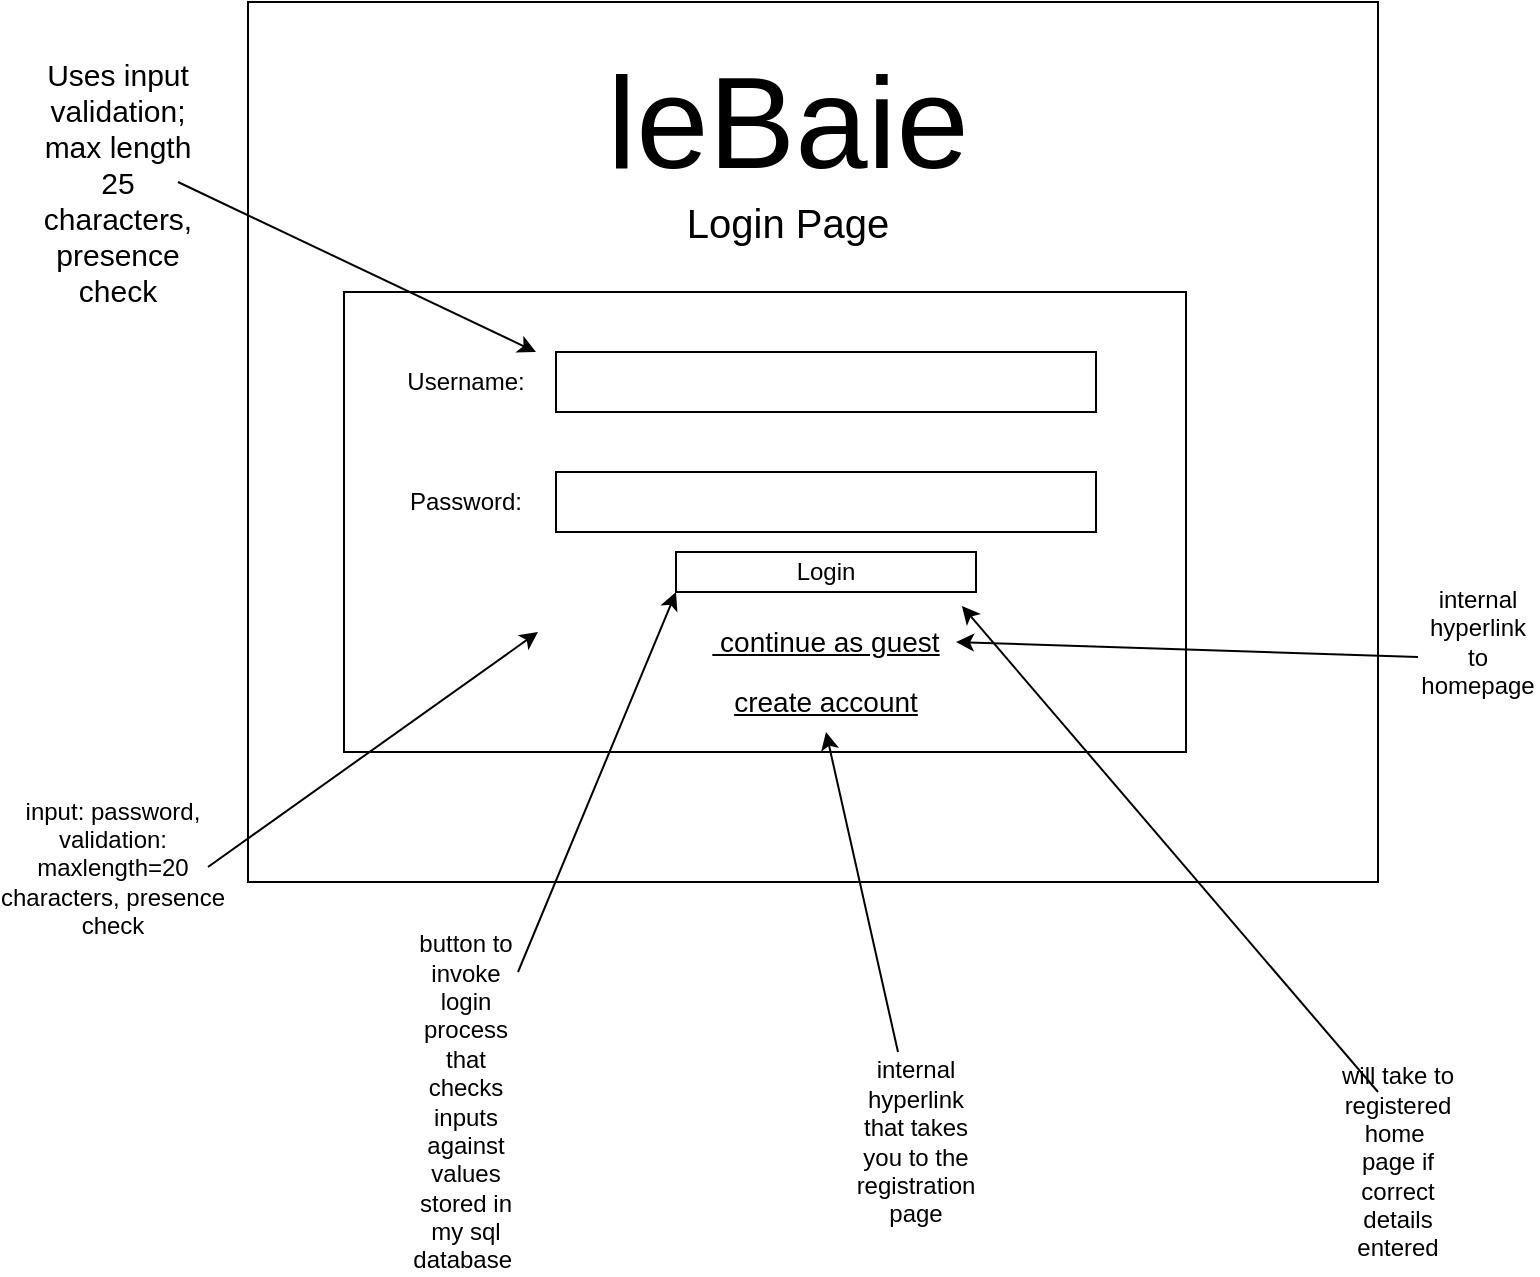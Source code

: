 <mxfile version="22.0.3" type="device">
  <diagram name="Page-1" id="xGVInMzam0OmmlcWREwX">
    <mxGraphModel dx="1418" dy="820" grid="1" gridSize="10" guides="1" tooltips="1" connect="1" arrows="1" fold="1" page="1" pageScale="1" pageWidth="827" pageHeight="1169" math="0" shadow="0">
      <root>
        <mxCell id="0" />
        <mxCell id="1" parent="0" />
        <mxCell id="bsmOm8ru0FUyZOa75I3S-1" value="" style="rounded=0;whiteSpace=wrap;html=1;fillColor=none;" parent="1" vertex="1">
          <mxGeometry x="155" y="65" width="565" height="440" as="geometry" />
        </mxCell>
        <mxCell id="bsmOm8ru0FUyZOa75I3S-11" value="" style="rounded=0;whiteSpace=wrap;html=1;" parent="1" vertex="1">
          <mxGeometry x="203" y="210" width="421" height="230" as="geometry" />
        </mxCell>
        <mxCell id="bsmOm8ru0FUyZOa75I3S-3" value="&lt;font style=&quot;font-size: 65px;&quot;&gt;leBaie&lt;/font&gt;" style="text;html=1;strokeColor=none;fillColor=none;align=center;verticalAlign=middle;whiteSpace=wrap;rounded=0;" parent="1" vertex="1">
          <mxGeometry x="135" y="110" width="580" height="30" as="geometry" />
        </mxCell>
        <mxCell id="bsmOm8ru0FUyZOa75I3S-5" value="&lt;font style=&quot;font-size: 20px;&quot;&gt;Login Page&lt;/font&gt;" style="text;html=1;strokeColor=none;fillColor=none;align=center;verticalAlign=middle;whiteSpace=wrap;rounded=0;fontSize=14;" parent="1" vertex="1">
          <mxGeometry x="290" y="160" width="270" height="30" as="geometry" />
        </mxCell>
        <mxCell id="bsmOm8ru0FUyZOa75I3S-6" value="" style="rounded=0;whiteSpace=wrap;html=1;" parent="1" vertex="1">
          <mxGeometry x="309" y="240" width="270" height="30" as="geometry" />
        </mxCell>
        <mxCell id="bsmOm8ru0FUyZOa75I3S-7" value="Username:" style="text;html=1;strokeColor=none;fillColor=none;align=center;verticalAlign=middle;whiteSpace=wrap;rounded=0;" parent="1" vertex="1">
          <mxGeometry x="229" y="240" width="70" height="30" as="geometry" />
        </mxCell>
        <mxCell id="bsmOm8ru0FUyZOa75I3S-9" value="" style="rounded=0;whiteSpace=wrap;html=1;" parent="1" vertex="1">
          <mxGeometry x="309" y="300" width="270" height="30" as="geometry" />
        </mxCell>
        <mxCell id="bsmOm8ru0FUyZOa75I3S-10" value="Password:" style="text;html=1;strokeColor=none;fillColor=none;align=center;verticalAlign=middle;whiteSpace=wrap;rounded=0;" parent="1" vertex="1">
          <mxGeometry x="234" y="300" width="60" height="30" as="geometry" />
        </mxCell>
        <mxCell id="bsmOm8ru0FUyZOa75I3S-12" value="&lt;span style=&quot;font-size: 14px;&quot;&gt;&lt;u&gt;&amp;nbsp;continue as guest&lt;/u&gt;&lt;/span&gt;" style="text;html=1;strokeColor=none;fillColor=none;align=center;verticalAlign=middle;whiteSpace=wrap;rounded=0;" parent="1" vertex="1">
          <mxGeometry x="379" y="370" width="130" height="30" as="geometry" />
        </mxCell>
        <mxCell id="lIhWAH00wDeqxBdj9BPZ-2" value="" style="endArrow=classic;html=1;rounded=0;exitX=1;exitY=0.5;exitDx=0;exitDy=0;" parent="1" source="lIhWAH00wDeqxBdj9BPZ-3" edge="1">
          <mxGeometry width="50" height="50" relative="1" as="geometry">
            <mxPoint x="170" y="510" as="sourcePoint" />
            <mxPoint x="300" y="380" as="targetPoint" />
          </mxGeometry>
        </mxCell>
        <mxCell id="lIhWAH00wDeqxBdj9BPZ-3" value="input: password, validation: maxlength=20 characters,&amp;nbsp;presence check " style="text;html=1;strokeColor=none;fillColor=none;align=center;verticalAlign=middle;whiteSpace=wrap;rounded=0;" parent="1" vertex="1">
          <mxGeometry x="40" y="450" width="95" height="95" as="geometry" />
        </mxCell>
        <mxCell id="lIhWAH00wDeqxBdj9BPZ-4" value="&lt;font style=&quot;font-size: 15px;&quot;&gt;Uses input validation; max length 25 characters, presence check&lt;/font&gt;" style="text;html=1;strokeColor=none;fillColor=none;align=center;verticalAlign=middle;whiteSpace=wrap;rounded=0;" parent="1" vertex="1">
          <mxGeometry x="60" y="140" width="60" height="30" as="geometry" />
        </mxCell>
        <mxCell id="lIhWAH00wDeqxBdj9BPZ-5" value="" style="endArrow=classic;html=1;rounded=0;exitX=1;exitY=0.5;exitDx=0;exitDy=0;entryX=1;entryY=0;entryDx=0;entryDy=0;" parent="1" source="lIhWAH00wDeqxBdj9BPZ-4" target="bsmOm8ru0FUyZOa75I3S-7" edge="1">
          <mxGeometry width="50" height="50" relative="1" as="geometry">
            <mxPoint x="160" y="160" as="sourcePoint" />
            <mxPoint x="320" y="260" as="targetPoint" />
          </mxGeometry>
        </mxCell>
        <mxCell id="lIhWAH00wDeqxBdj9BPZ-7" value="Login" style="rounded=0;whiteSpace=wrap;html=1;" parent="1" vertex="1">
          <mxGeometry x="369" y="340" width="150" height="20" as="geometry" />
        </mxCell>
        <mxCell id="lIhWAH00wDeqxBdj9BPZ-8" value="" style="endArrow=classic;html=1;rounded=0;entryX=0;entryY=1;entryDx=0;entryDy=0;" parent="1" target="lIhWAH00wDeqxBdj9BPZ-7" edge="1">
          <mxGeometry width="50" height="50" relative="1" as="geometry">
            <mxPoint x="290" y="550" as="sourcePoint" />
            <mxPoint x="400" y="400" as="targetPoint" />
          </mxGeometry>
        </mxCell>
        <mxCell id="lIhWAH00wDeqxBdj9BPZ-9" value="button to invoke login process that checks inputs against values stored in my sql database&amp;nbsp;" style="text;html=1;strokeColor=none;fillColor=none;align=center;verticalAlign=middle;whiteSpace=wrap;rounded=0;" parent="1" vertex="1">
          <mxGeometry x="234" y="600" width="60" height="30" as="geometry" />
        </mxCell>
        <mxCell id="lIhWAH00wDeqxBdj9BPZ-10" value="" style="endArrow=classic;html=1;rounded=0;entryX=1;entryY=0.5;entryDx=0;entryDy=0;exitX=0;exitY=0.75;exitDx=0;exitDy=0;" parent="1" source="lIhWAH00wDeqxBdj9BPZ-11" target="bsmOm8ru0FUyZOa75I3S-12" edge="1">
          <mxGeometry width="50" height="50" relative="1" as="geometry">
            <mxPoint x="460" y="570" as="sourcePoint" />
            <mxPoint x="470" y="450" as="targetPoint" />
          </mxGeometry>
        </mxCell>
        <mxCell id="lIhWAH00wDeqxBdj9BPZ-11" value="internal hyperlink to homepage" style="text;html=1;strokeColor=none;fillColor=none;align=center;verticalAlign=middle;whiteSpace=wrap;rounded=0;" parent="1" vertex="1">
          <mxGeometry x="740" y="370" width="60" height="30" as="geometry" />
        </mxCell>
        <mxCell id="PFrBMIMG7p-yntXNikVz-2" value="&lt;span style=&quot;font-size: 14px;&quot;&gt;&lt;u&gt;create account&lt;/u&gt;&lt;/span&gt;" style="text;html=1;strokeColor=none;fillColor=none;align=center;verticalAlign=middle;whiteSpace=wrap;rounded=0;" parent="1" vertex="1">
          <mxGeometry x="379" y="400" width="130" height="30" as="geometry" />
        </mxCell>
        <mxCell id="PFrBMIMG7p-yntXNikVz-3" value="" style="endArrow=classic;html=1;rounded=0;entryX=0.5;entryY=1;entryDx=0;entryDy=0;" parent="1" target="PFrBMIMG7p-yntXNikVz-2" edge="1">
          <mxGeometry width="50" height="50" relative="1" as="geometry">
            <mxPoint x="480" y="590" as="sourcePoint" />
            <mxPoint x="530" y="540" as="targetPoint" />
          </mxGeometry>
        </mxCell>
        <mxCell id="PFrBMIMG7p-yntXNikVz-4" value="internal hyperlink that takes you to the registration page" style="text;html=1;strokeColor=none;fillColor=none;align=center;verticalAlign=middle;whiteSpace=wrap;rounded=0;" parent="1" vertex="1">
          <mxGeometry x="459" y="620" width="60" height="30" as="geometry" />
        </mxCell>
        <mxCell id="PFrBMIMG7p-yntXNikVz-5" value="" style="endArrow=classic;html=1;rounded=0;entryX=0.953;entryY=1.35;entryDx=0;entryDy=0;entryPerimeter=0;" parent="1" target="lIhWAH00wDeqxBdj9BPZ-7" edge="1">
          <mxGeometry width="50" height="50" relative="1" as="geometry">
            <mxPoint x="720" y="610" as="sourcePoint" />
            <mxPoint x="770" y="560" as="targetPoint" />
          </mxGeometry>
        </mxCell>
        <mxCell id="PFrBMIMG7p-yntXNikVz-6" value="will take to registered home&amp;nbsp; page if correct details entered" style="text;html=1;strokeColor=none;fillColor=none;align=center;verticalAlign=middle;whiteSpace=wrap;rounded=0;" parent="1" vertex="1">
          <mxGeometry x="700" y="630" width="60" height="30" as="geometry" />
        </mxCell>
      </root>
    </mxGraphModel>
  </diagram>
</mxfile>
